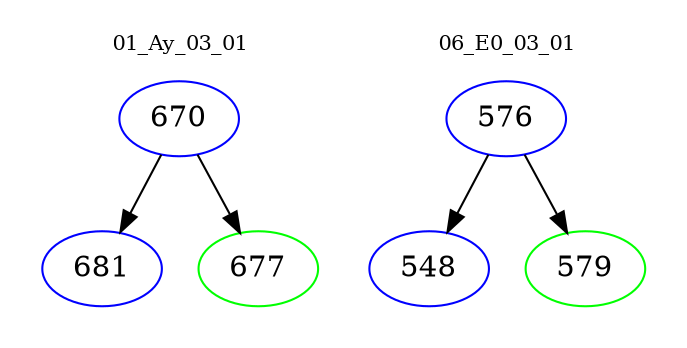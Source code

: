 digraph{
subgraph cluster_0 {
color = white
label = "01_Ay_03_01";
fontsize=10;
T0_670 [label="670", color="blue"]
T0_670 -> T0_681 [color="black"]
T0_681 [label="681", color="blue"]
T0_670 -> T0_677 [color="black"]
T0_677 [label="677", color="green"]
}
subgraph cluster_1 {
color = white
label = "06_E0_03_01";
fontsize=10;
T1_576 [label="576", color="blue"]
T1_576 -> T1_548 [color="black"]
T1_548 [label="548", color="blue"]
T1_576 -> T1_579 [color="black"]
T1_579 [label="579", color="green"]
}
}
